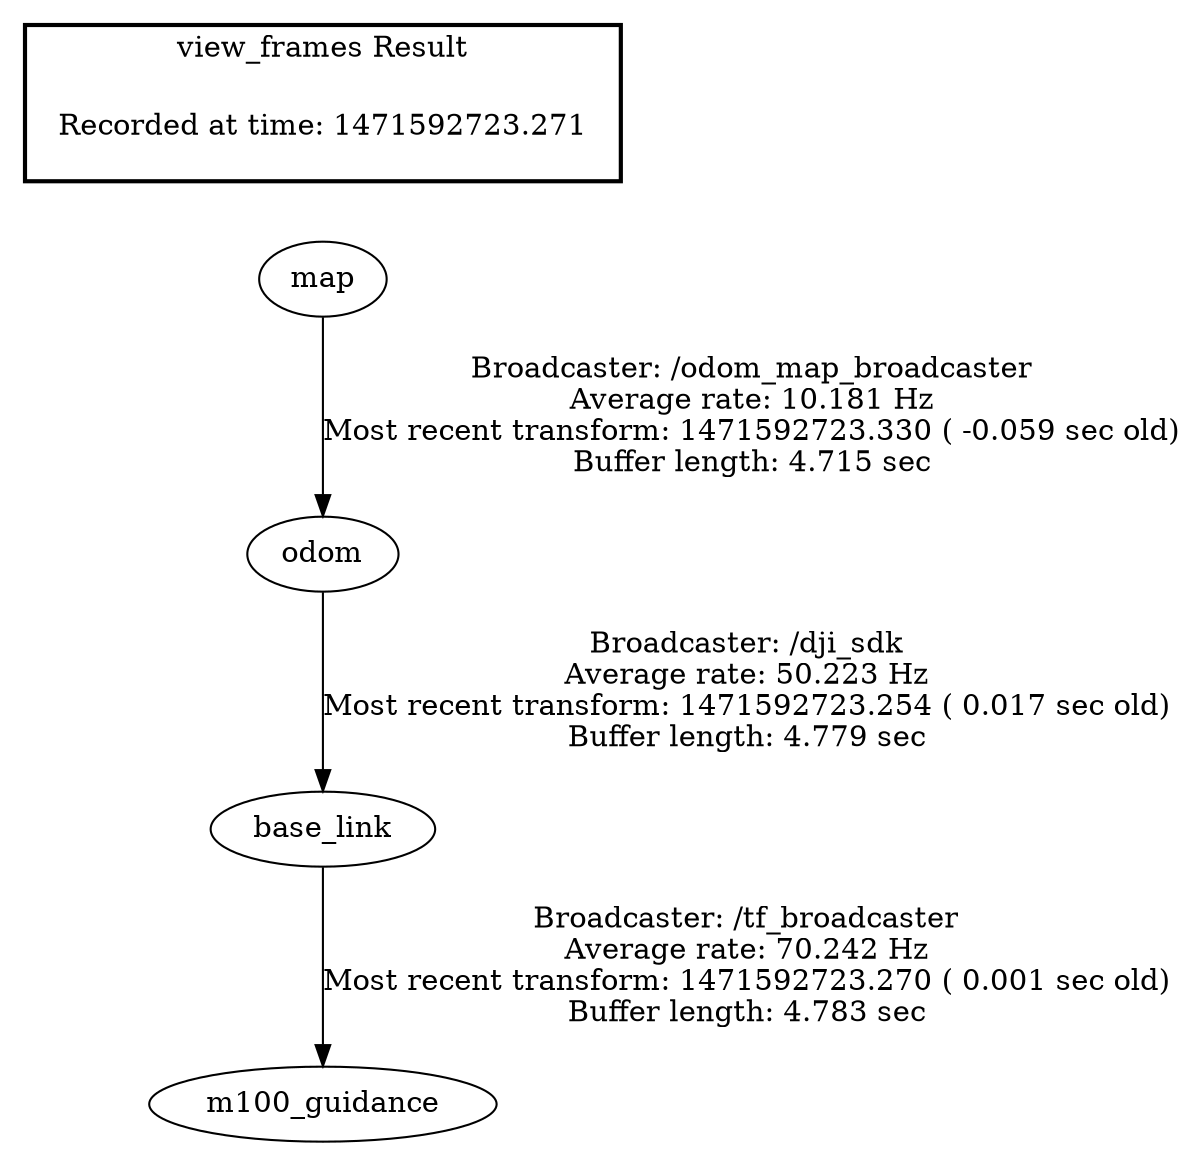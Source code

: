 digraph G {
"odom" -> "base_link"[label="Broadcaster: /dji_sdk\nAverage rate: 50.223 Hz\nMost recent transform: 1471592723.254 ( 0.017 sec old)\nBuffer length: 4.779 sec\n"];
"map" -> "odom"[label="Broadcaster: /odom_map_broadcaster\nAverage rate: 10.181 Hz\nMost recent transform: 1471592723.330 ( -0.059 sec old)\nBuffer length: 4.715 sec\n"];
"base_link" -> "m100_guidance"[label="Broadcaster: /tf_broadcaster\nAverage rate: 70.242 Hz\nMost recent transform: 1471592723.270 ( 0.001 sec old)\nBuffer length: 4.783 sec\n"];
edge [style=invis];
 subgraph cluster_legend { style=bold; color=black; label ="view_frames Result";
"Recorded at time: 1471592723.271"[ shape=plaintext ] ;
 }->"map";
}